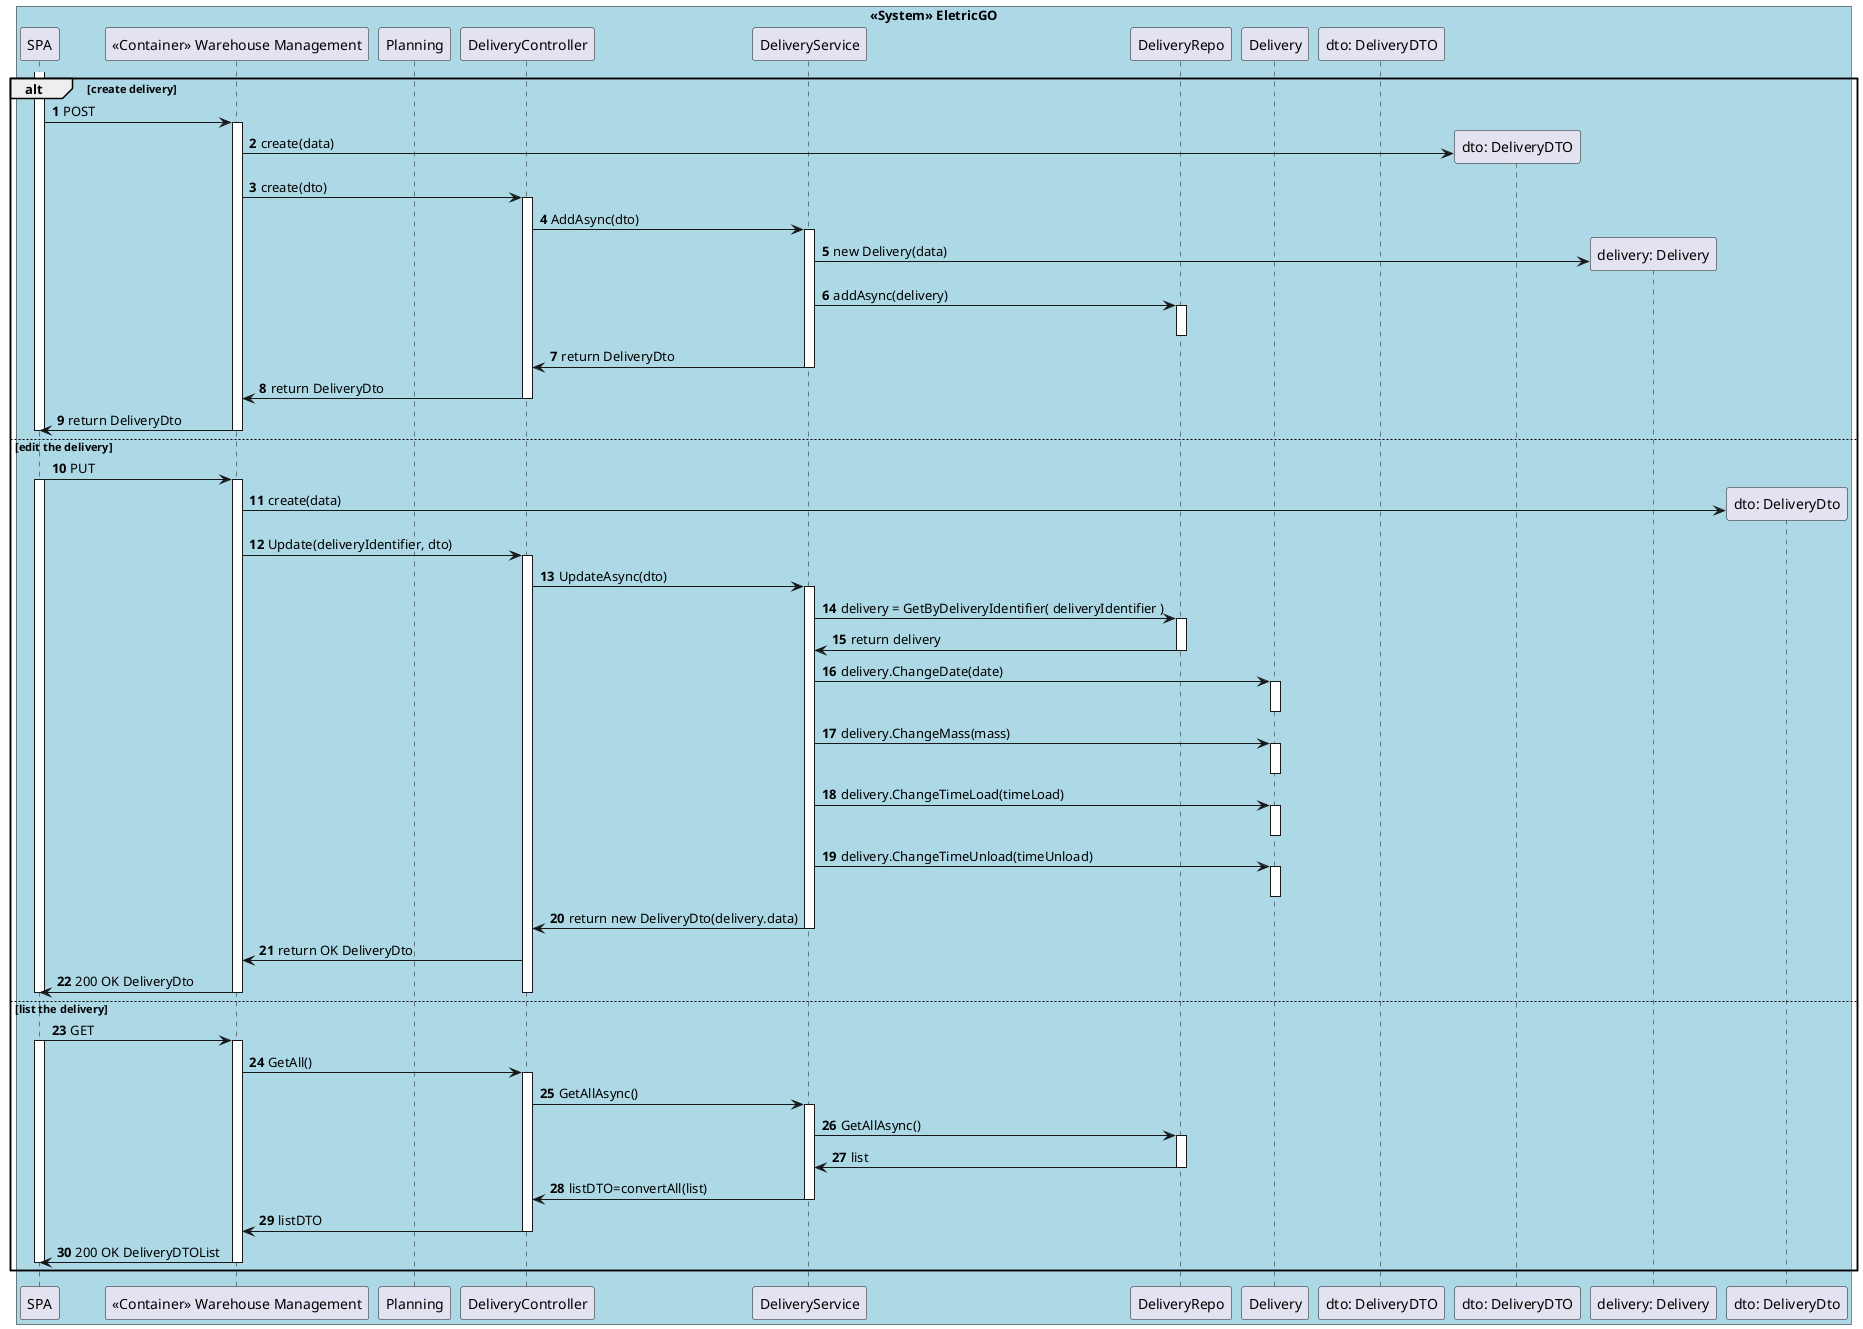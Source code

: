 @startuml
autonumber


box "<<System>> EletricGO" #LightBlue
'participant "<<System>> EletricGO" as E
participant "SPA" as SPA
participant "<<Container>> Warehouse Management" as WM
participant "Planning" as PLAN
participant "DeliveryController" as ctr
participant "DeliveryService" as serv
participant "DeliveryRepo" as repo
participant "Delivery" as delivery
participant "dto: DeliveryDTO" as dto



alt create delivery
    activate SPA
    SPA -> WM: POST
    
    activate WM
    create "dto: DeliveryDTO"
    WM -> "dto: DeliveryDTO": create(data)
    
    WM -> ctr : create(dto)
    activate ctr
    ctr -> serv: AddAsync(dto)
    activate serv
    create "delivery: Delivery"
    serv -> "delivery: Delivery": new Delivery(data)
    serv -> repo: addAsync(delivery)
    activate repo
    deactivate repo
    serv -> ctr: return DeliveryDto
    deactivate serv
    ctr -> WM: return DeliveryDto
    deactivate ctr
    WM -> SPA: return DeliveryDto
    deactivate ctr
    deactivate WM
    deactivate SPA
   

    else edit the delivery
        
        SPA -> WM: PUT
        activate SPA
        activate WM
        create "dto: DeliveryDto"
        WM -> "dto: DeliveryDto": create(data)
        
        WM -> ctr: Update(deliveryIdentifier, dto)
        activate ctr
        ctr -> serv: UpdateAsync(dto)
        
        activate serv
        serv -> repo: delivery = GetByDeliveryIdentifier( deliveryIdentifier )
        activate repo
        repo -> serv: return delivery
        deactivate repo
        serv -> delivery: delivery.ChangeDate(date)
        activate delivery
        deactivate delivery
        serv -> delivery: delivery.ChangeMass(mass)
        activate delivery
        deactivate delivery
        serv -> delivery: delivery.ChangeTimeLoad(timeLoad)
        activate delivery
        deactivate delivery
        serv -> delivery: delivery.ChangeTimeUnload(timeUnload) 
        activate delivery
        deactivate delivery
        serv -> ctr: return new DeliveryDto(delivery.data)
        deactivate serv
        ctr -> WM: return OK DeliveryDto
        
        WM -> SPA: 200 OK DeliveryDto
        deactivate WM
        deactivate SPA
        deactivate ctr
        
        
    else list the delivery
  
    SPA -> WM: GET
    activate SPA
    activate WM
    WM -> ctr: GetAll()
    activate ctr
    ctr -> serv: GetAllAsync()
    activate serv
    serv -> repo: GetAllAsync()
    activate repo
    repo -> serv: list
    deactivate repo
    serv -> ctr: listDTO=convertAll(list)
    deactivate serv
    ctr -> WM: listDTO
    deactivate ctr
    WM -> SPA: 200 OK DeliveryDTOList
    deactivate WM
    deactivate SPA
    end alt


   deactivate WM
end box
@enduml